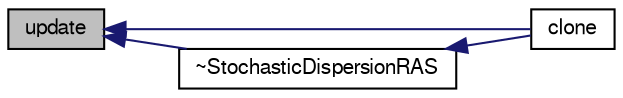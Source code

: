 digraph "update"
{
  bgcolor="transparent";
  edge [fontname="FreeSans",fontsize="10",labelfontname="FreeSans",labelfontsize="10"];
  node [fontname="FreeSans",fontsize="10",shape=record];
  rankdir="LR";
  Node63 [label="update",height=0.2,width=0.4,color="black", fillcolor="grey75", style="filled", fontcolor="black"];
  Node63 -> Node64 [dir="back",color="midnightblue",fontsize="10",style="solid",fontname="FreeSans"];
  Node64 [label="clone",height=0.2,width=0.4,color="black",URL="$a24602.html#ac3cd071233d9959d05a709c3b6ed272c",tooltip="Construct and return a clone. "];
  Node63 -> Node65 [dir="back",color="midnightblue",fontsize="10",style="solid",fontname="FreeSans"];
  Node65 [label="~StochasticDispersionRAS",height=0.2,width=0.4,color="black",URL="$a24602.html#a8fa763aa819db3117b3fc81e585750ba",tooltip="Destructor. "];
  Node65 -> Node64 [dir="back",color="midnightblue",fontsize="10",style="solid",fontname="FreeSans"];
}
